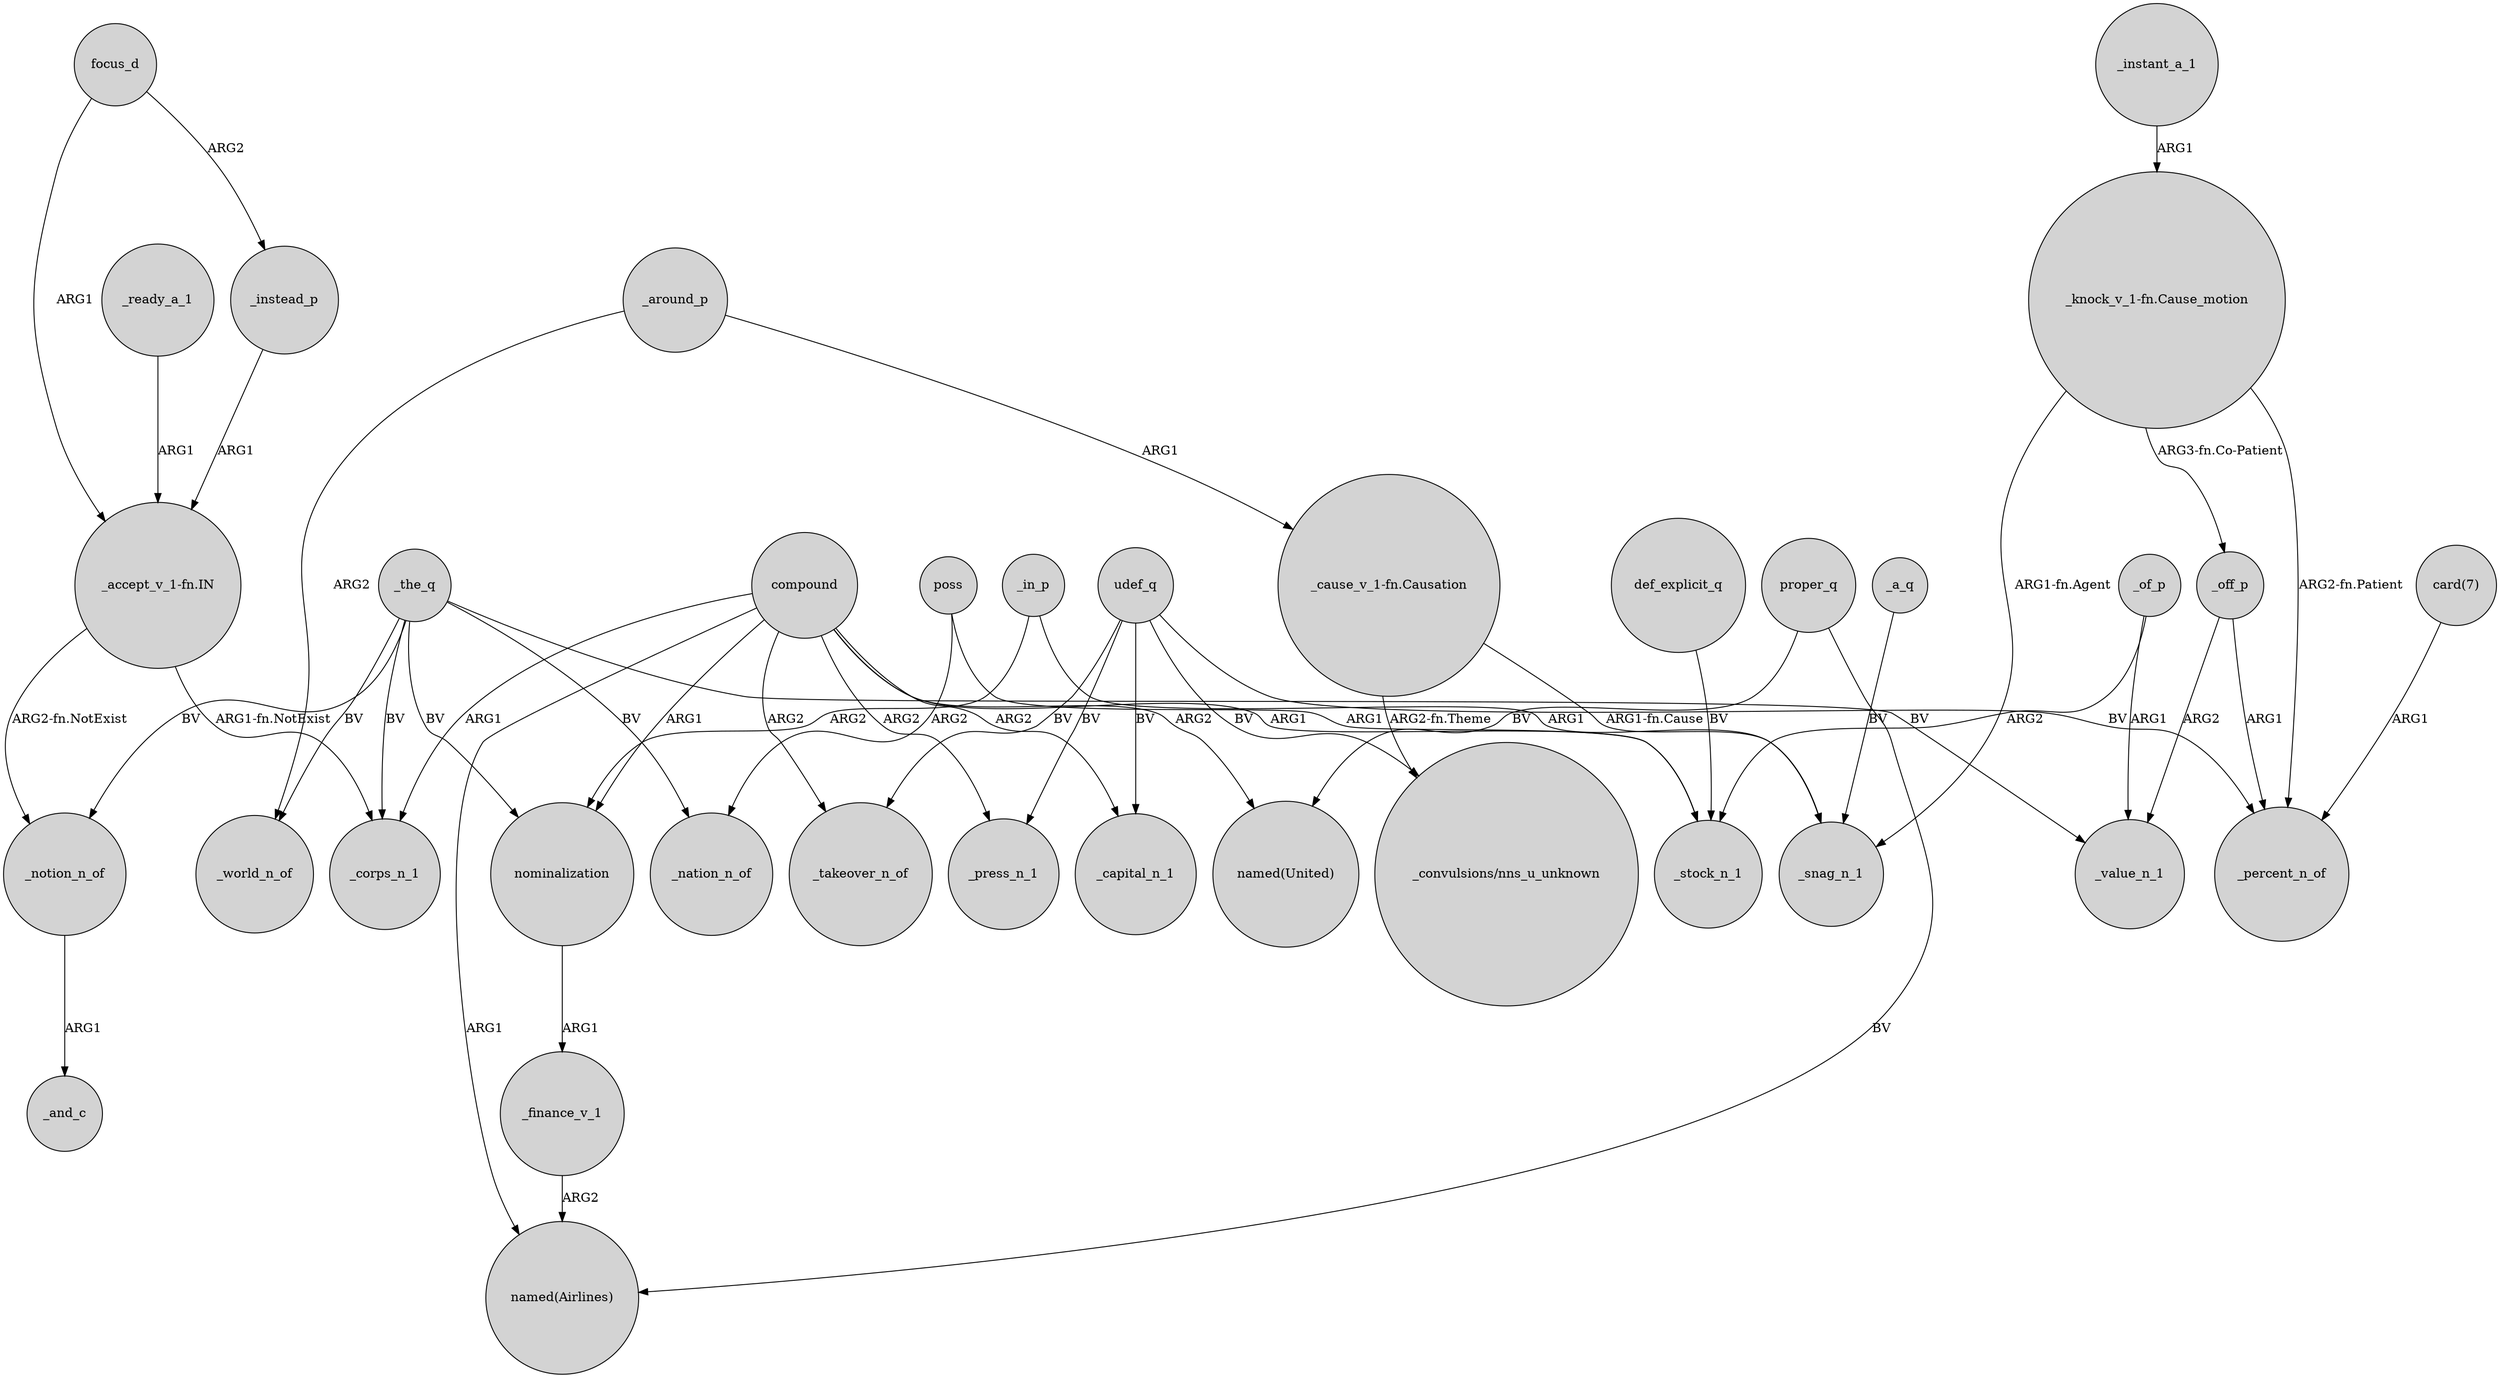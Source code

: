 digraph {
	node [shape=circle style=filled]
	_around_p -> _world_n_of [label=ARG2]
	_the_q -> _corps_n_1 [label=BV]
	"_accept_v_1-fn.IN" -> _notion_n_of [label="ARG2-fn.NotExist"]
	udef_q -> _press_n_1 [label=BV]
	compound -> _capital_n_1 [label=ARG2]
	udef_q -> _takeover_n_of [label=BV]
	_notion_n_of -> _and_c [label=ARG1]
	focus_d -> _instead_p [label=ARG2]
	_instant_a_1 -> "_knock_v_1-fn.Cause_motion" [label=ARG1]
	"card(7)" -> _percent_n_of [label=ARG1]
	poss -> _stock_n_1 [label=ARG1]
	_of_p -> _value_n_1 [label=ARG1]
	_finance_v_1 -> "named(Airlines)" [label=ARG2]
	compound -> _stock_n_1 [label=ARG1]
	compound -> "named(Airlines)" [label=ARG1]
	_the_q -> _notion_n_of [label=BV]
	nominalization -> _finance_v_1 [label=ARG1]
	def_explicit_q -> _stock_n_1 [label=BV]
	_a_q -> _snag_n_1 [label=BV]
	_ready_a_1 -> "_accept_v_1-fn.IN" [label=ARG1]
	udef_q -> "_convulsions/nns_u_unknown" [label=BV]
	compound -> _corps_n_1 [label=ARG1]
	_the_q -> _nation_n_of [label=BV]
	"_cause_v_1-fn.Causation" -> "_convulsions/nns_u_unknown" [label="ARG2-fn.Theme"]
	_in_p -> _snag_n_1 [label=ARG1]
	proper_q -> "named(United)" [label=BV]
	"_cause_v_1-fn.Causation" -> _snag_n_1 [label="ARG1-fn.Cause"]
	_around_p -> "_cause_v_1-fn.Causation" [label=ARG1]
	_instead_p -> "_accept_v_1-fn.IN" [label=ARG1]
	_off_p -> _value_n_1 [label=ARG2]
	_the_q -> _value_n_1 [label=BV]
	poss -> _nation_n_of [label=ARG2]
	proper_q -> "named(Airlines)" [label=BV]
	_of_p -> _stock_n_1 [label=ARG2]
	compound -> _press_n_1 [label=ARG2]
	"_accept_v_1-fn.IN" -> _corps_n_1 [label="ARG1-fn.NotExist"]
	"_knock_v_1-fn.Cause_motion" -> _snag_n_1 [label="ARG1-fn.Agent"]
	udef_q -> _percent_n_of [label=BV]
	compound -> "named(United)" [label=ARG2]
	_in_p -> nominalization [label=ARG2]
	compound -> _takeover_n_of [label=ARG2]
	"_knock_v_1-fn.Cause_motion" -> _percent_n_of [label="ARG2-fn.Patient"]
	"_knock_v_1-fn.Cause_motion" -> _off_p [label="ARG3-fn.Co-Patient"]
	compound -> nominalization [label=ARG1]
	_off_p -> _percent_n_of [label=ARG1]
	_the_q -> _world_n_of [label=BV]
	_the_q -> nominalization [label=BV]
	udef_q -> _capital_n_1 [label=BV]
	focus_d -> "_accept_v_1-fn.IN" [label=ARG1]
}
